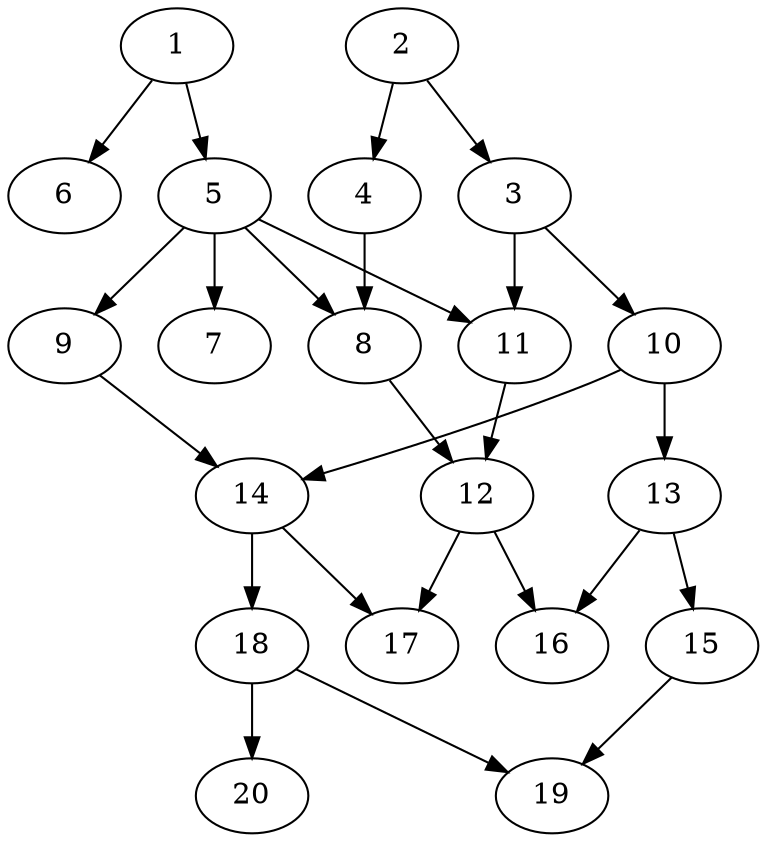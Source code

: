 // DAG automatically generated by daggen at Thu Oct  3 13:58:43 2019
// ./daggen --dot -n 20 --ccr 0.4 --fat 0.5 --regular 0.5 --density 0.5 --mindata 5242880 --maxdata 52428800 
digraph G {
  1 [size="69504000", alpha="0.05", expect_size="27801600"] 
  1 -> 5 [size ="27801600"]
  1 -> 6 [size ="27801600"]
  2 [size="83412480", alpha="0.15", expect_size="33364992"] 
  2 -> 3 [size ="33364992"]
  2 -> 4 [size ="33364992"]
  3 [size="85465600", alpha="0.14", expect_size="34186240"] 
  3 -> 10 [size ="34186240"]
  3 -> 11 [size ="34186240"]
  4 [size="58421760", alpha="0.01", expect_size="23368704"] 
  4 -> 8 [size ="23368704"]
  5 [size="90938880", alpha="0.10", expect_size="36375552"] 
  5 -> 7 [size ="36375552"]
  5 -> 8 [size ="36375552"]
  5 -> 9 [size ="36375552"]
  5 -> 11 [size ="36375552"]
  6 [size="66275840", alpha="0.09", expect_size="26510336"] 
  7 [size="129704960", alpha="0.07", expect_size="51881984"] 
  8 [size="107614720", alpha="0.16", expect_size="43045888"] 
  8 -> 12 [size ="43045888"]
  9 [size="105141760", alpha="0.10", expect_size="42056704"] 
  9 -> 14 [size ="42056704"]
  10 [size="98869760", alpha="0.01", expect_size="39547904"] 
  10 -> 13 [size ="39547904"]
  10 -> 14 [size ="39547904"]
  11 [size="119782400", alpha="0.09", expect_size="47912960"] 
  11 -> 12 [size ="47912960"]
  12 [size="33838080", alpha="0.18", expect_size="13535232"] 
  12 -> 16 [size ="13535232"]
  12 -> 17 [size ="13535232"]
  13 [size="119882240", alpha="0.05", expect_size="47952896"] 
  13 -> 15 [size ="47952896"]
  13 -> 16 [size ="47952896"]
  14 [size="87027200", alpha="0.10", expect_size="34810880"] 
  14 -> 17 [size ="34810880"]
  14 -> 18 [size ="34810880"]
  15 [size="93017600", alpha="0.12", expect_size="37207040"] 
  15 -> 19 [size ="37207040"]
  16 [size="33566720", alpha="0.13", expect_size="13426688"] 
  17 [size="87764480", alpha="0.05", expect_size="35105792"] 
  18 [size="13680640", alpha="0.16", expect_size="5472256"] 
  18 -> 19 [size ="5472256"]
  18 -> 20 [size ="5472256"]
  19 [size="108810240", alpha="0.11", expect_size="43524096"] 
  20 [size="48627200", alpha="0.12", expect_size="19450880"] 
}
